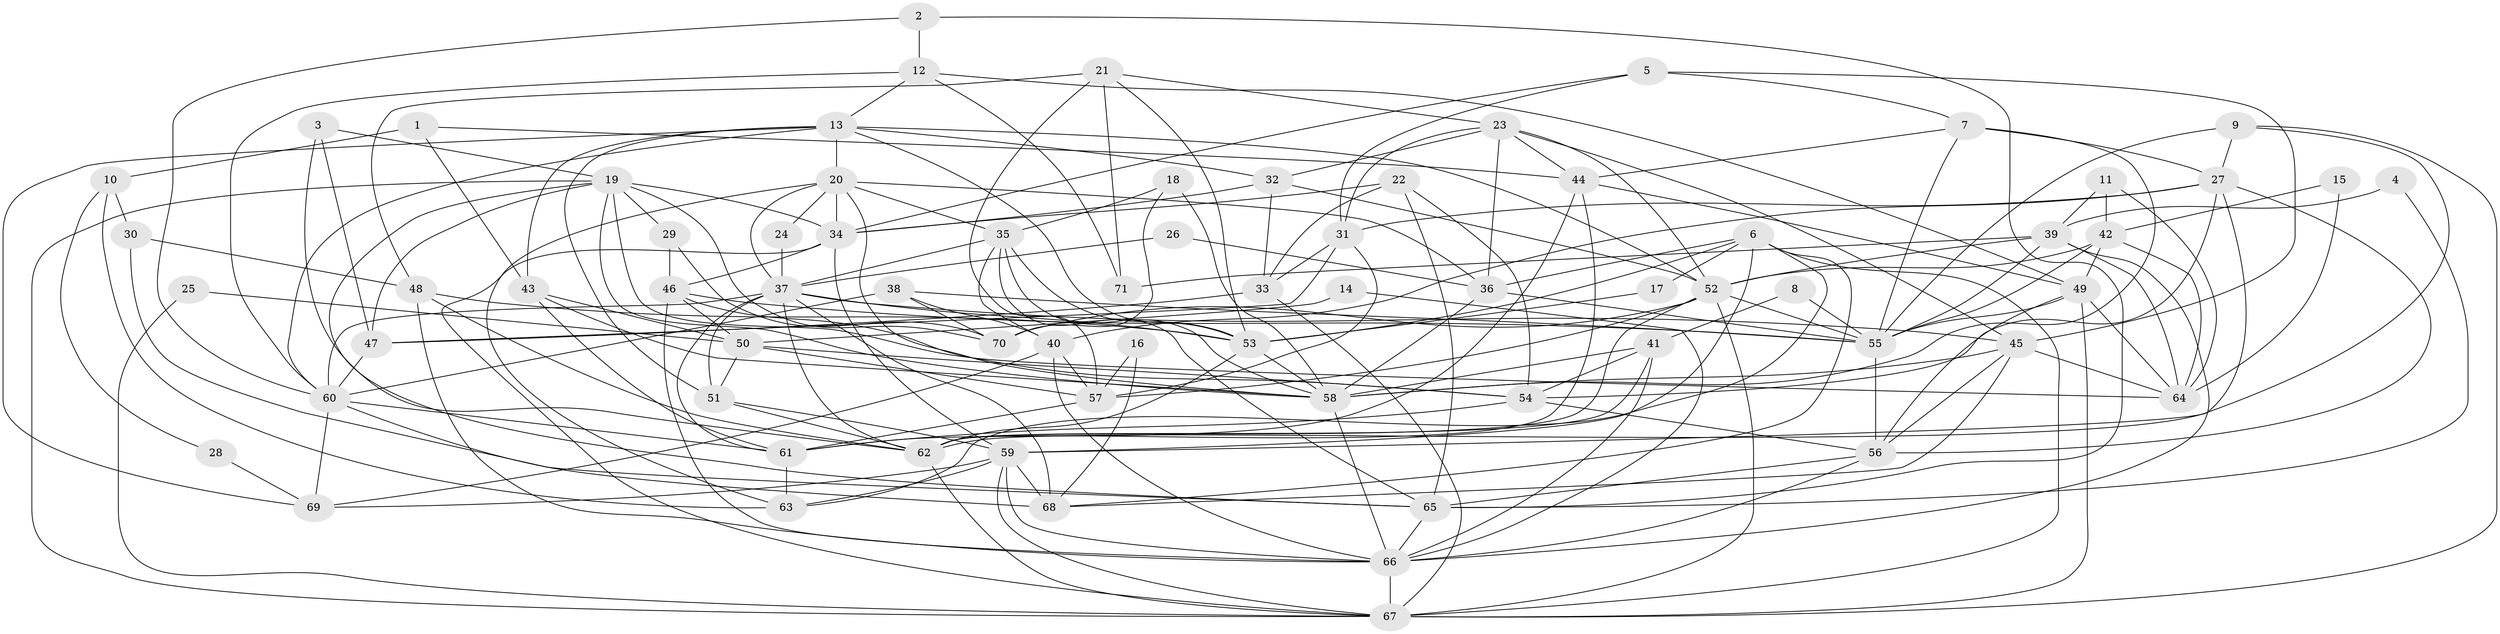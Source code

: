 // original degree distribution, {2: 0.1773049645390071, 3: 0.24822695035460993, 4: 0.19858156028368795, 6: 0.10638297872340426, 8: 0.02127659574468085, 5: 0.22695035460992907, 9: 0.0070921985815602835, 7: 0.014184397163120567}
// Generated by graph-tools (version 1.1) at 2025/50/03/09/25 03:50:05]
// undirected, 71 vertices, 203 edges
graph export_dot {
graph [start="1"]
  node [color=gray90,style=filled];
  1;
  2;
  3;
  4;
  5;
  6;
  7;
  8;
  9;
  10;
  11;
  12;
  13;
  14;
  15;
  16;
  17;
  18;
  19;
  20;
  21;
  22;
  23;
  24;
  25;
  26;
  27;
  28;
  29;
  30;
  31;
  32;
  33;
  34;
  35;
  36;
  37;
  38;
  39;
  40;
  41;
  42;
  43;
  44;
  45;
  46;
  47;
  48;
  49;
  50;
  51;
  52;
  53;
  54;
  55;
  56;
  57;
  58;
  59;
  60;
  61;
  62;
  63;
  64;
  65;
  66;
  67;
  68;
  69;
  70;
  71;
  1 -- 10 [weight=1.0];
  1 -- 43 [weight=1.0];
  1 -- 44 [weight=1.0];
  2 -- 12 [weight=1.0];
  2 -- 60 [weight=1.0];
  2 -- 65 [weight=1.0];
  3 -- 19 [weight=1.0];
  3 -- 47 [weight=1.0];
  3 -- 62 [weight=1.0];
  4 -- 39 [weight=1.0];
  4 -- 65 [weight=1.0];
  5 -- 7 [weight=1.0];
  5 -- 31 [weight=1.0];
  5 -- 34 [weight=1.0];
  5 -- 45 [weight=1.0];
  6 -- 17 [weight=1.0];
  6 -- 36 [weight=1.0];
  6 -- 53 [weight=1.0];
  6 -- 59 [weight=1.0];
  6 -- 63 [weight=1.0];
  6 -- 67 [weight=1.0];
  6 -- 68 [weight=1.0];
  7 -- 27 [weight=1.0];
  7 -- 44 [weight=1.0];
  7 -- 55 [weight=1.0];
  7 -- 58 [weight=1.0];
  8 -- 41 [weight=1.0];
  8 -- 55 [weight=1.0];
  9 -- 27 [weight=1.0];
  9 -- 55 [weight=1.0];
  9 -- 62 [weight=1.0];
  9 -- 67 [weight=1.0];
  10 -- 28 [weight=1.0];
  10 -- 30 [weight=1.0];
  10 -- 63 [weight=1.0];
  11 -- 39 [weight=1.0];
  11 -- 42 [weight=1.0];
  11 -- 64 [weight=1.0];
  12 -- 13 [weight=1.0];
  12 -- 49 [weight=1.0];
  12 -- 60 [weight=1.0];
  12 -- 71 [weight=1.0];
  13 -- 20 [weight=1.0];
  13 -- 32 [weight=1.0];
  13 -- 43 [weight=1.0];
  13 -- 51 [weight=1.0];
  13 -- 52 [weight=1.0];
  13 -- 53 [weight=1.0];
  13 -- 60 [weight=1.0];
  13 -- 69 [weight=1.0];
  14 -- 50 [weight=1.0];
  14 -- 66 [weight=1.0];
  15 -- 42 [weight=1.0];
  15 -- 64 [weight=1.0];
  16 -- 57 [weight=1.0];
  16 -- 68 [weight=1.0];
  17 -- 53 [weight=1.0];
  18 -- 35 [weight=1.0];
  18 -- 58 [weight=1.0];
  18 -- 70 [weight=1.0];
  19 -- 29 [weight=1.0];
  19 -- 34 [weight=1.0];
  19 -- 47 [weight=1.0];
  19 -- 58 [weight=1.0];
  19 -- 64 [weight=1.0];
  19 -- 65 [weight=1.0];
  19 -- 67 [weight=1.0];
  19 -- 70 [weight=1.0];
  20 -- 24 [weight=1.0];
  20 -- 34 [weight=1.0];
  20 -- 35 [weight=1.0];
  20 -- 36 [weight=1.0];
  20 -- 37 [weight=1.0];
  20 -- 58 [weight=1.0];
  20 -- 63 [weight=1.0];
  21 -- 23 [weight=1.0];
  21 -- 48 [weight=1.0];
  21 -- 53 [weight=1.0];
  21 -- 57 [weight=1.0];
  21 -- 71 [weight=1.0];
  22 -- 33 [weight=1.0];
  22 -- 34 [weight=1.0];
  22 -- 54 [weight=1.0];
  22 -- 65 [weight=1.0];
  23 -- 31 [weight=1.0];
  23 -- 32 [weight=1.0];
  23 -- 36 [weight=1.0];
  23 -- 44 [weight=1.0];
  23 -- 45 [weight=1.0];
  23 -- 52 [weight=1.0];
  24 -- 37 [weight=1.0];
  25 -- 50 [weight=1.0];
  25 -- 67 [weight=1.0];
  26 -- 36 [weight=1.0];
  26 -- 37 [weight=1.0];
  27 -- 31 [weight=1.0];
  27 -- 40 [weight=1.0];
  27 -- 54 [weight=1.0];
  27 -- 56 [weight=1.0];
  27 -- 59 [weight=1.0];
  28 -- 69 [weight=1.0];
  29 -- 46 [weight=1.0];
  29 -- 70 [weight=1.0];
  30 -- 48 [weight=1.0];
  30 -- 65 [weight=1.0];
  31 -- 33 [weight=1.0];
  31 -- 47 [weight=1.0];
  31 -- 57 [weight=1.0];
  32 -- 33 [weight=1.0];
  32 -- 34 [weight=1.0];
  32 -- 52 [weight=1.0];
  33 -- 47 [weight=1.0];
  33 -- 67 [weight=1.0];
  34 -- 46 [weight=1.0];
  34 -- 59 [weight=1.0];
  34 -- 67 [weight=1.0];
  35 -- 37 [weight=1.0];
  35 -- 40 [weight=1.0];
  35 -- 53 [weight=1.0];
  35 -- 58 [weight=1.0];
  35 -- 65 [weight=1.0];
  36 -- 55 [weight=1.0];
  36 -- 58 [weight=1.0];
  37 -- 45 [weight=1.0];
  37 -- 51 [weight=1.0];
  37 -- 53 [weight=1.0];
  37 -- 60 [weight=1.0];
  37 -- 61 [weight=1.0];
  37 -- 62 [weight=1.0];
  37 -- 68 [weight=1.0];
  38 -- 40 [weight=1.0];
  38 -- 55 [weight=1.0];
  38 -- 60 [weight=1.0];
  38 -- 70 [weight=1.0];
  39 -- 52 [weight=1.0];
  39 -- 55 [weight=1.0];
  39 -- 64 [weight=1.0];
  39 -- 66 [weight=1.0];
  39 -- 71 [weight=1.0];
  40 -- 57 [weight=1.0];
  40 -- 66 [weight=1.0];
  40 -- 69 [weight=1.0];
  41 -- 54 [weight=1.0];
  41 -- 58 [weight=1.0];
  41 -- 62 [weight=1.0];
  41 -- 66 [weight=2.0];
  42 -- 49 [weight=1.0];
  42 -- 52 [weight=1.0];
  42 -- 55 [weight=2.0];
  42 -- 64 [weight=1.0];
  43 -- 50 [weight=1.0];
  43 -- 58 [weight=1.0];
  43 -- 61 [weight=1.0];
  44 -- 49 [weight=1.0];
  44 -- 61 [weight=1.0];
  44 -- 62 [weight=1.0];
  45 -- 56 [weight=1.0];
  45 -- 58 [weight=1.0];
  45 -- 64 [weight=1.0];
  45 -- 68 [weight=1.0];
  46 -- 50 [weight=1.0];
  46 -- 54 [weight=1.0];
  46 -- 55 [weight=1.0];
  46 -- 66 [weight=1.0];
  47 -- 60 [weight=1.0];
  48 -- 53 [weight=1.0];
  48 -- 62 [weight=1.0];
  48 -- 66 [weight=1.0];
  49 -- 55 [weight=1.0];
  49 -- 56 [weight=1.0];
  49 -- 64 [weight=1.0];
  49 -- 67 [weight=1.0];
  50 -- 51 [weight=1.0];
  50 -- 54 [weight=1.0];
  50 -- 57 [weight=1.0];
  51 -- 59 [weight=1.0];
  51 -- 62 [weight=1.0];
  52 -- 55 [weight=1.0];
  52 -- 57 [weight=1.0];
  52 -- 62 [weight=1.0];
  52 -- 67 [weight=1.0];
  52 -- 70 [weight=1.0];
  53 -- 58 [weight=1.0];
  53 -- 62 [weight=1.0];
  54 -- 56 [weight=1.0];
  54 -- 61 [weight=1.0];
  55 -- 56 [weight=1.0];
  56 -- 65 [weight=1.0];
  56 -- 66 [weight=1.0];
  57 -- 61 [weight=1.0];
  58 -- 66 [weight=2.0];
  59 -- 63 [weight=1.0];
  59 -- 66 [weight=1.0];
  59 -- 67 [weight=1.0];
  59 -- 68 [weight=1.0];
  59 -- 69 [weight=1.0];
  60 -- 61 [weight=1.0];
  60 -- 68 [weight=1.0];
  60 -- 69 [weight=1.0];
  61 -- 63 [weight=1.0];
  62 -- 67 [weight=1.0];
  65 -- 66 [weight=1.0];
  66 -- 67 [weight=1.0];
}
